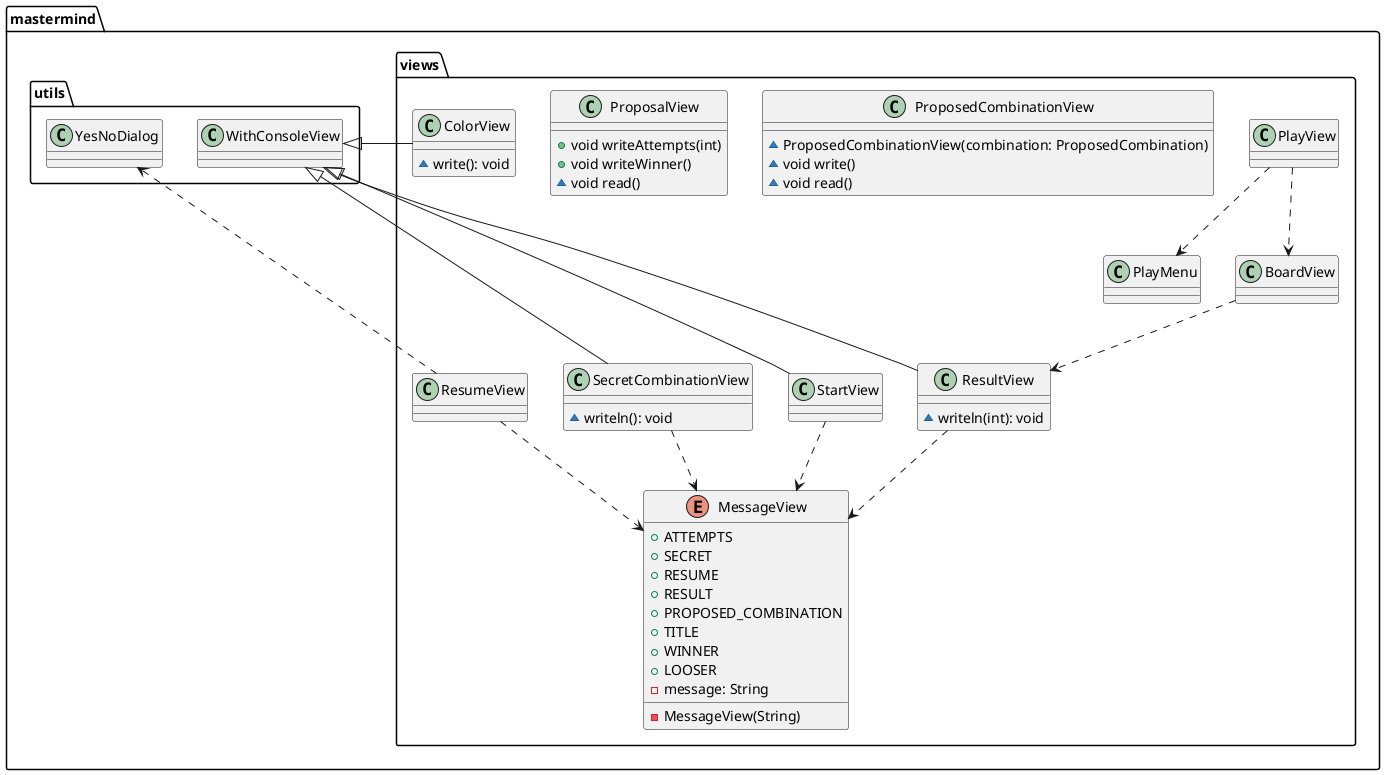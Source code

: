 @startuml

top to bottom direction

class mastermind.views.ColorView {
    ~ write(): void
}
mastermind.utils.WithConsoleView <|--- mastermind.views.ColorView

class mastermind.views.SecretCombinationView {
    ~ writeln(): void
}
mastermind.utils.WithConsoleView <|--- mastermind.views.SecretCombinationView
mastermind.views.SecretCombinationView ..> mastermind.views.MessageView

class mastermind.views.ProposedCombinationView {
    ~ ProposedCombinationView(combination: ProposedCombination)
    ~ void write()
    ~ void read()
}

class mastermind.views.ProposalView {
    + void writeAttempts(int)
    + void writeWinner()
    ~ void read()
}

enum mastermind.views.MessageView {
    + ATTEMPTS
   	+ SECRET
   	+ RESUME
   	+ RESULT
   	+ PROPOSED_COMBINATION
   	+ TITLE
   	+ WINNER
   	+ LOOSER
    - message: String
    - MessageView(String)
}

class mastermind.views.PlayView {
}
mastermind.views.PlayView ..> mastermind.views.PlayMenu
mastermind.views.PlayView ..> mastermind.views.BoardView

class mastermind.views.ResultView {
    ~ writeln(int): void
}
mastermind.utils.WithConsoleView <|-- mastermind.views.ResultView
mastermind.views.ResultView ..> mastermind.views.MessageView

class mastermind.views.ResumeView {
}
mastermind.views.ResumeView ..> mastermind.utils.YesNoDialog
mastermind.views.ResumeView ..> mastermind.views.MessageView

class mastermind.views.StartView {
}
mastermind.utils.WithConsoleView <|-- mastermind.views.StartView
mastermind.views.StartView ..> mastermind.views.MessageView

class mastermind.views.BoardView {
}
mastermind.views.BoardView ..> mastermind.views.ResultView

@enduml